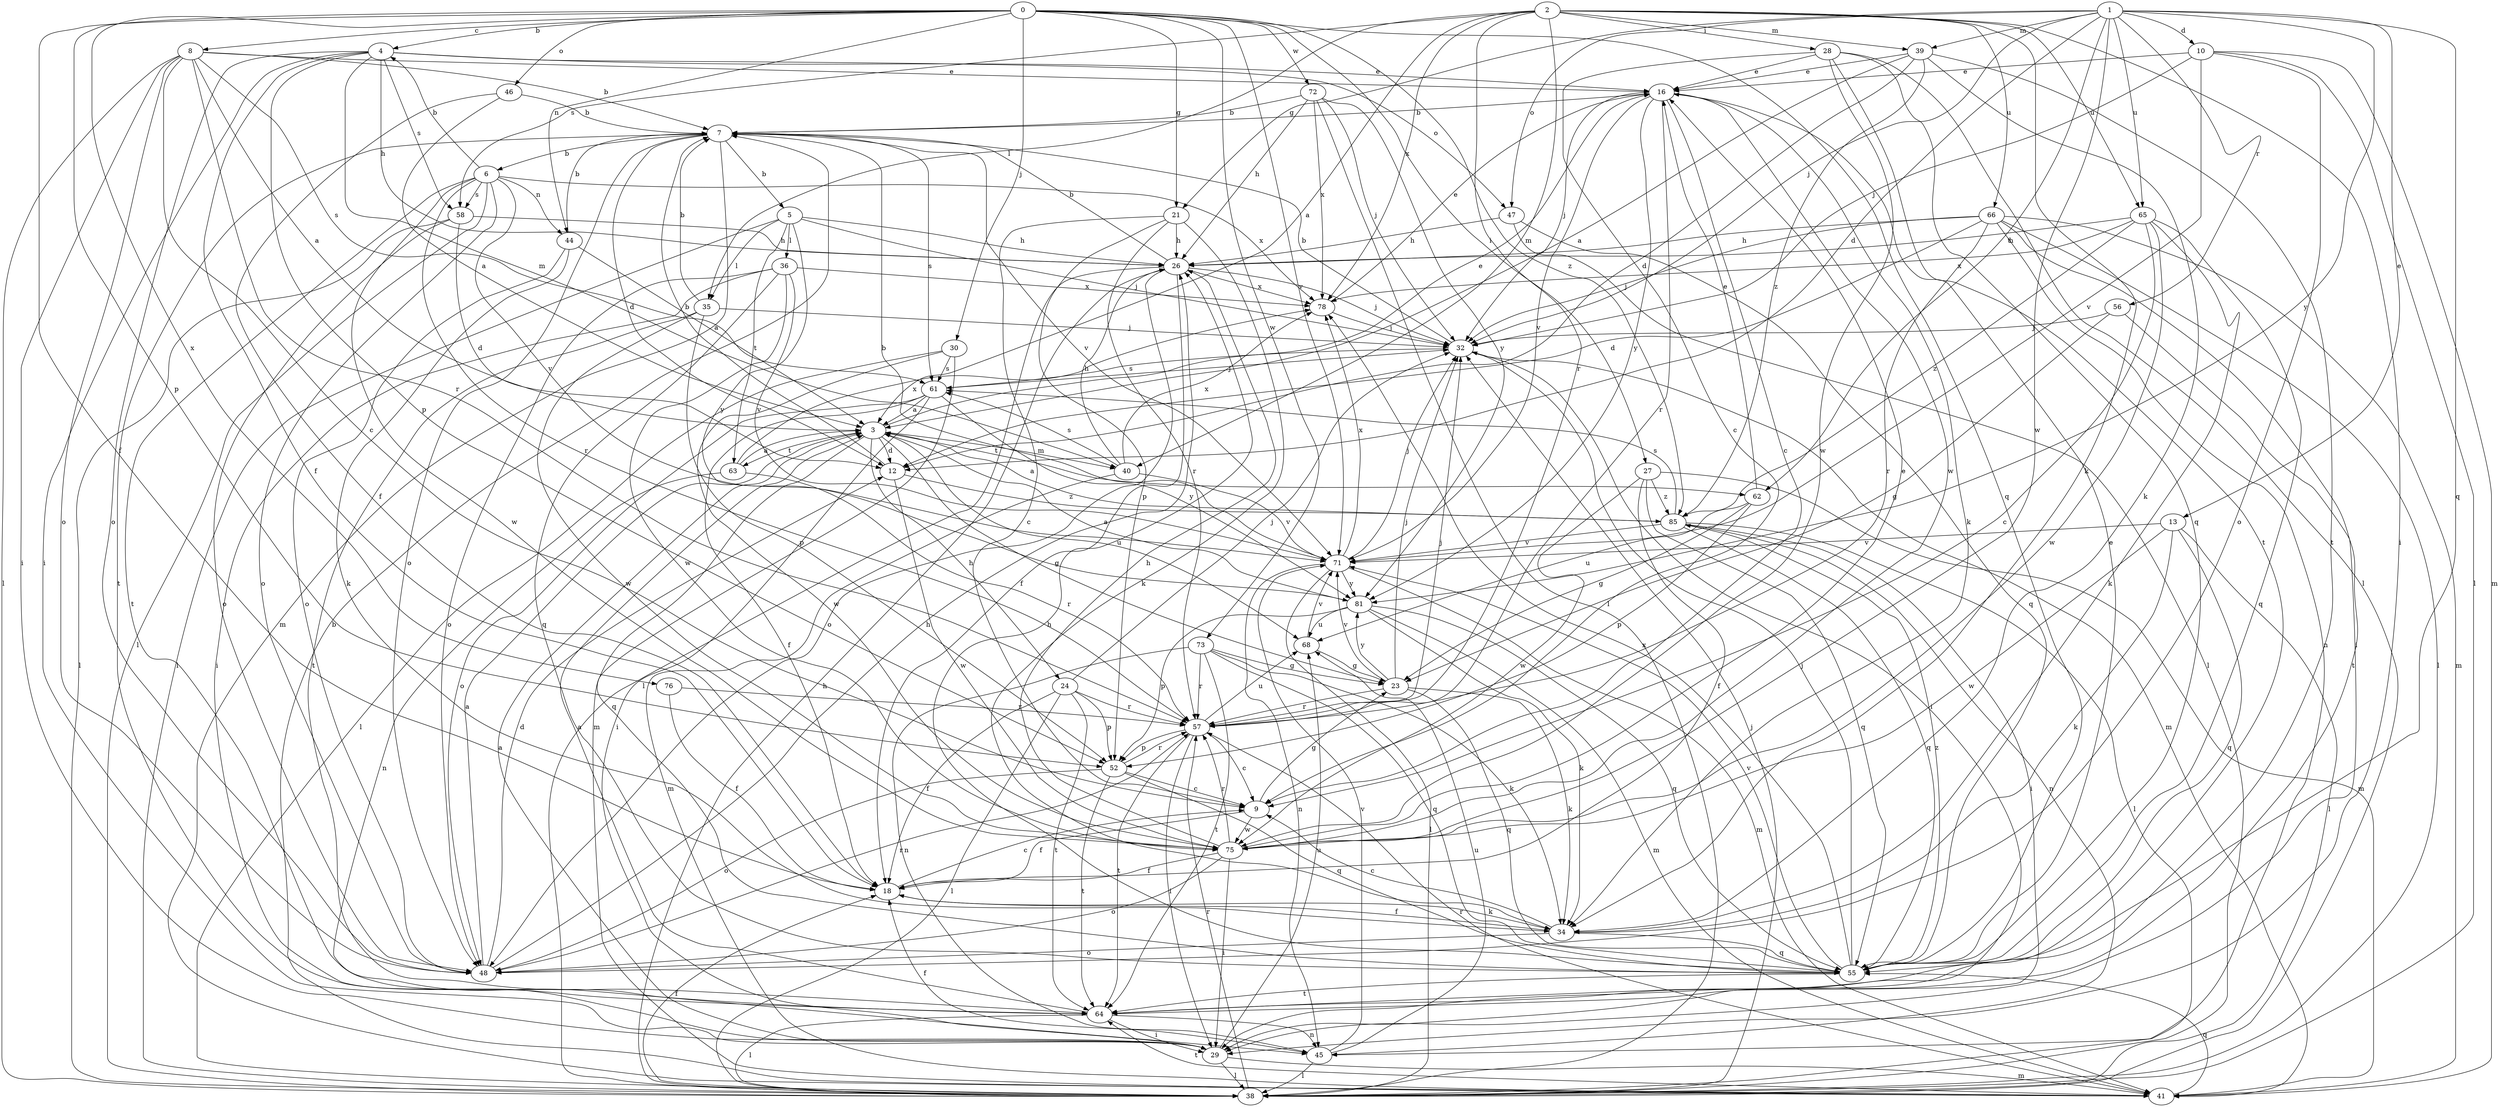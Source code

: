 strict digraph  {
0;
1;
2;
3;
4;
5;
6;
7;
8;
9;
10;
12;
13;
16;
18;
21;
23;
24;
26;
27;
28;
29;
30;
32;
34;
35;
36;
38;
39;
40;
41;
44;
45;
46;
47;
48;
52;
55;
56;
57;
58;
61;
62;
63;
64;
65;
66;
68;
71;
72;
73;
75;
76;
78;
81;
85;
0 -> 4  [label=b];
0 -> 8  [label=c];
0 -> 18  [label=f];
0 -> 21  [label=g];
0 -> 27  [label=i];
0 -> 30  [label=j];
0 -> 44  [label=n];
0 -> 46  [label=o];
0 -> 52  [label=p];
0 -> 55  [label=q];
0 -> 71  [label=v];
0 -> 72  [label=w];
0 -> 73  [label=w];
0 -> 76  [label=x];
0 -> 85  [label=z];
1 -> 10  [label=d];
1 -> 12  [label=d];
1 -> 13  [label=e];
1 -> 21  [label=g];
1 -> 32  [label=j];
1 -> 39  [label=m];
1 -> 47  [label=o];
1 -> 55  [label=q];
1 -> 56  [label=r];
1 -> 62  [label=t];
1 -> 65  [label=u];
1 -> 75  [label=w];
1 -> 81  [label=y];
2 -> 3  [label=a];
2 -> 28  [label=i];
2 -> 29  [label=i];
2 -> 34  [label=k];
2 -> 35  [label=l];
2 -> 39  [label=m];
2 -> 40  [label=m];
2 -> 57  [label=r];
2 -> 58  [label=s];
2 -> 65  [label=u];
2 -> 66  [label=u];
2 -> 78  [label=x];
3 -> 12  [label=d];
3 -> 16  [label=e];
3 -> 23  [label=g];
3 -> 24  [label=h];
3 -> 40  [label=m];
3 -> 55  [label=q];
3 -> 62  [label=t];
3 -> 63  [label=t];
3 -> 68  [label=u];
4 -> 16  [label=e];
4 -> 18  [label=f];
4 -> 26  [label=h];
4 -> 29  [label=i];
4 -> 40  [label=m];
4 -> 47  [label=o];
4 -> 48  [label=o];
4 -> 52  [label=p];
4 -> 58  [label=s];
5 -> 26  [label=h];
5 -> 32  [label=j];
5 -> 35  [label=l];
5 -> 36  [label=l];
5 -> 38  [label=l];
5 -> 63  [label=t];
5 -> 81  [label=y];
6 -> 4  [label=b];
6 -> 38  [label=l];
6 -> 44  [label=n];
6 -> 48  [label=o];
6 -> 57  [label=r];
6 -> 58  [label=s];
6 -> 64  [label=t];
6 -> 71  [label=v];
6 -> 75  [label=w];
6 -> 78  [label=x];
7 -> 5  [label=b];
7 -> 6  [label=b];
7 -> 12  [label=d];
7 -> 41  [label=m];
7 -> 48  [label=o];
7 -> 61  [label=s];
7 -> 64  [label=t];
7 -> 71  [label=v];
8 -> 3  [label=a];
8 -> 7  [label=b];
8 -> 9  [label=c];
8 -> 16  [label=e];
8 -> 29  [label=i];
8 -> 38  [label=l];
8 -> 48  [label=o];
8 -> 57  [label=r];
8 -> 61  [label=s];
9 -> 18  [label=f];
9 -> 23  [label=g];
9 -> 75  [label=w];
10 -> 16  [label=e];
10 -> 32  [label=j];
10 -> 38  [label=l];
10 -> 41  [label=m];
10 -> 48  [label=o];
10 -> 71  [label=v];
12 -> 7  [label=b];
12 -> 75  [label=w];
12 -> 85  [label=z];
13 -> 34  [label=k];
13 -> 38  [label=l];
13 -> 55  [label=q];
13 -> 71  [label=v];
13 -> 75  [label=w];
16 -> 7  [label=b];
16 -> 9  [label=c];
16 -> 32  [label=j];
16 -> 34  [label=k];
16 -> 57  [label=r];
16 -> 71  [label=v];
16 -> 75  [label=w];
16 -> 81  [label=y];
18 -> 9  [label=c];
18 -> 34  [label=k];
21 -> 9  [label=c];
21 -> 26  [label=h];
21 -> 34  [label=k];
21 -> 52  [label=p];
21 -> 57  [label=r];
23 -> 32  [label=j];
23 -> 34  [label=k];
23 -> 55  [label=q];
23 -> 57  [label=r];
23 -> 71  [label=v];
23 -> 81  [label=y];
24 -> 18  [label=f];
24 -> 32  [label=j];
24 -> 38  [label=l];
24 -> 52  [label=p];
24 -> 57  [label=r];
24 -> 64  [label=t];
26 -> 7  [label=b];
26 -> 18  [label=f];
26 -> 32  [label=j];
26 -> 38  [label=l];
26 -> 48  [label=o];
26 -> 78  [label=x];
27 -> 18  [label=f];
27 -> 41  [label=m];
27 -> 55  [label=q];
27 -> 75  [label=w];
27 -> 85  [label=z];
28 -> 9  [label=c];
28 -> 16  [label=e];
28 -> 38  [label=l];
28 -> 55  [label=q];
28 -> 64  [label=t];
28 -> 75  [label=w];
29 -> 3  [label=a];
29 -> 38  [label=l];
29 -> 41  [label=m];
29 -> 68  [label=u];
30 -> 38  [label=l];
30 -> 41  [label=m];
30 -> 61  [label=s];
30 -> 75  [label=w];
32 -> 7  [label=b];
32 -> 29  [label=i];
32 -> 41  [label=m];
32 -> 61  [label=s];
34 -> 9  [label=c];
34 -> 18  [label=f];
34 -> 48  [label=o];
34 -> 55  [label=q];
35 -> 7  [label=b];
35 -> 32  [label=j];
35 -> 52  [label=p];
35 -> 64  [label=t];
35 -> 75  [label=w];
36 -> 29  [label=i];
36 -> 48  [label=o];
36 -> 55  [label=q];
36 -> 71  [label=v];
36 -> 75  [label=w];
36 -> 78  [label=x];
38 -> 18  [label=f];
38 -> 26  [label=h];
38 -> 32  [label=j];
38 -> 57  [label=r];
39 -> 3  [label=a];
39 -> 12  [label=d];
39 -> 16  [label=e];
39 -> 34  [label=k];
39 -> 64  [label=t];
39 -> 85  [label=z];
40 -> 26  [label=h];
40 -> 41  [label=m];
40 -> 61  [label=s];
40 -> 71  [label=v];
40 -> 78  [label=x];
41 -> 7  [label=b];
41 -> 55  [label=q];
41 -> 57  [label=r];
41 -> 64  [label=t];
44 -> 3  [label=a];
44 -> 7  [label=b];
44 -> 34  [label=k];
44 -> 48  [label=o];
45 -> 18  [label=f];
45 -> 38  [label=l];
45 -> 68  [label=u];
45 -> 71  [label=v];
46 -> 3  [label=a];
46 -> 7  [label=b];
46 -> 18  [label=f];
47 -> 26  [label=h];
47 -> 38  [label=l];
47 -> 55  [label=q];
48 -> 3  [label=a];
48 -> 12  [label=d];
48 -> 26  [label=h];
48 -> 57  [label=r];
52 -> 9  [label=c];
52 -> 48  [label=o];
52 -> 55  [label=q];
52 -> 57  [label=r];
52 -> 64  [label=t];
55 -> 16  [label=e];
55 -> 26  [label=h];
55 -> 32  [label=j];
55 -> 64  [label=t];
55 -> 71  [label=v];
55 -> 78  [label=x];
55 -> 85  [label=z];
56 -> 23  [label=g];
56 -> 32  [label=j];
56 -> 64  [label=t];
57 -> 9  [label=c];
57 -> 29  [label=i];
57 -> 32  [label=j];
57 -> 52  [label=p];
57 -> 64  [label=t];
57 -> 68  [label=u];
58 -> 12  [label=d];
58 -> 26  [label=h];
58 -> 38  [label=l];
58 -> 48  [label=o];
61 -> 3  [label=a];
61 -> 18  [label=f];
61 -> 29  [label=i];
61 -> 32  [label=j];
61 -> 48  [label=o];
61 -> 81  [label=y];
62 -> 16  [label=e];
62 -> 23  [label=g];
62 -> 52  [label=p];
62 -> 68  [label=u];
63 -> 3  [label=a];
63 -> 45  [label=n];
63 -> 57  [label=r];
63 -> 78  [label=x];
64 -> 3  [label=a];
64 -> 29  [label=i];
64 -> 38  [label=l];
64 -> 45  [label=n];
65 -> 9  [label=c];
65 -> 26  [label=h];
65 -> 34  [label=k];
65 -> 55  [label=q];
65 -> 75  [label=w];
65 -> 78  [label=x];
65 -> 85  [label=z];
66 -> 12  [label=d];
66 -> 26  [label=h];
66 -> 29  [label=i];
66 -> 32  [label=j];
66 -> 38  [label=l];
66 -> 41  [label=m];
66 -> 45  [label=n];
66 -> 57  [label=r];
68 -> 23  [label=g];
68 -> 71  [label=v];
71 -> 7  [label=b];
71 -> 32  [label=j];
71 -> 38  [label=l];
71 -> 41  [label=m];
71 -> 45  [label=n];
71 -> 78  [label=x];
71 -> 81  [label=y];
72 -> 7  [label=b];
72 -> 26  [label=h];
72 -> 32  [label=j];
72 -> 38  [label=l];
72 -> 78  [label=x];
72 -> 81  [label=y];
73 -> 23  [label=g];
73 -> 34  [label=k];
73 -> 45  [label=n];
73 -> 55  [label=q];
73 -> 57  [label=r];
73 -> 64  [label=t];
75 -> 16  [label=e];
75 -> 18  [label=f];
75 -> 26  [label=h];
75 -> 29  [label=i];
75 -> 48  [label=o];
75 -> 57  [label=r];
76 -> 18  [label=f];
76 -> 57  [label=r];
78 -> 16  [label=e];
78 -> 32  [label=j];
81 -> 3  [label=a];
81 -> 34  [label=k];
81 -> 41  [label=m];
81 -> 52  [label=p];
81 -> 55  [label=q];
81 -> 68  [label=u];
85 -> 3  [label=a];
85 -> 29  [label=i];
85 -> 38  [label=l];
85 -> 45  [label=n];
85 -> 55  [label=q];
85 -> 61  [label=s];
85 -> 71  [label=v];
}
